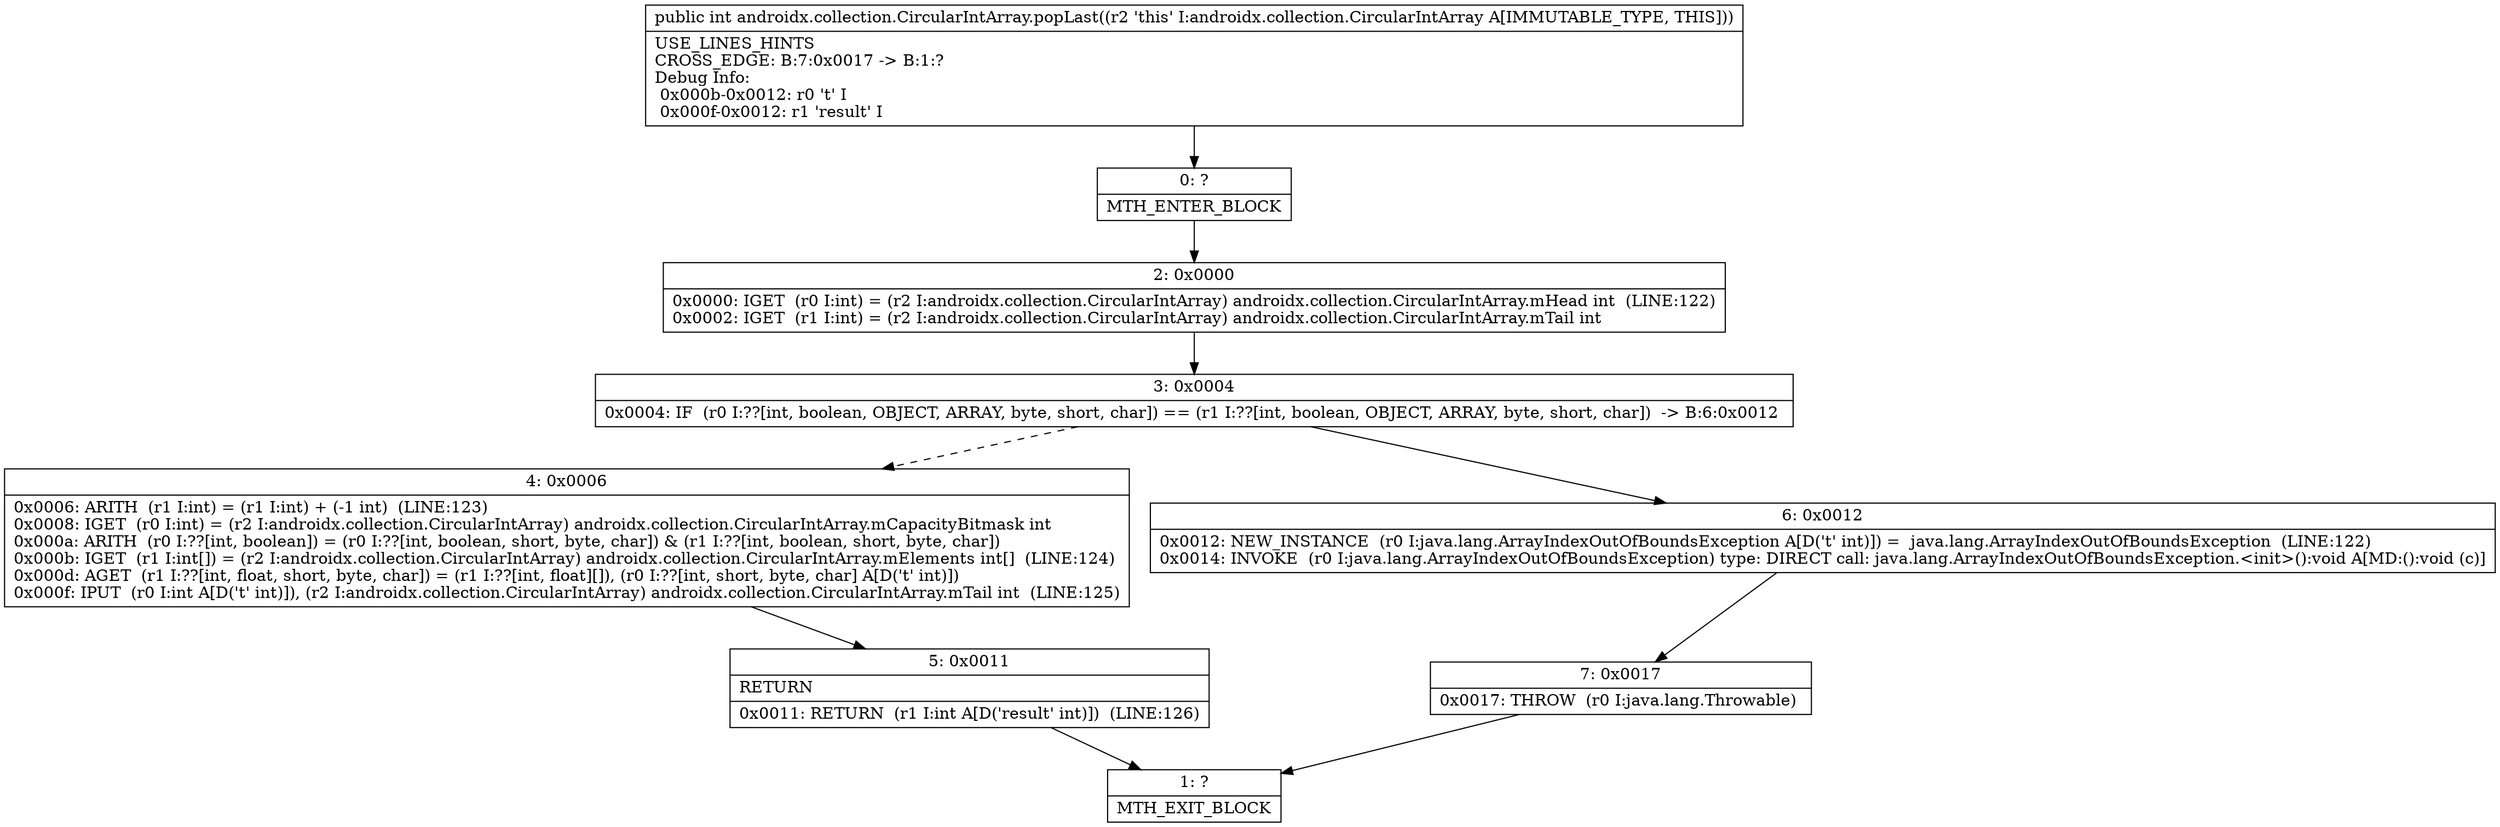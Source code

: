 digraph "CFG forandroidx.collection.CircularIntArray.popLast()I" {
Node_0 [shape=record,label="{0\:\ ?|MTH_ENTER_BLOCK\l}"];
Node_2 [shape=record,label="{2\:\ 0x0000|0x0000: IGET  (r0 I:int) = (r2 I:androidx.collection.CircularIntArray) androidx.collection.CircularIntArray.mHead int  (LINE:122)\l0x0002: IGET  (r1 I:int) = (r2 I:androidx.collection.CircularIntArray) androidx.collection.CircularIntArray.mTail int \l}"];
Node_3 [shape=record,label="{3\:\ 0x0004|0x0004: IF  (r0 I:??[int, boolean, OBJECT, ARRAY, byte, short, char]) == (r1 I:??[int, boolean, OBJECT, ARRAY, byte, short, char])  \-\> B:6:0x0012 \l}"];
Node_4 [shape=record,label="{4\:\ 0x0006|0x0006: ARITH  (r1 I:int) = (r1 I:int) + (\-1 int)  (LINE:123)\l0x0008: IGET  (r0 I:int) = (r2 I:androidx.collection.CircularIntArray) androidx.collection.CircularIntArray.mCapacityBitmask int \l0x000a: ARITH  (r0 I:??[int, boolean]) = (r0 I:??[int, boolean, short, byte, char]) & (r1 I:??[int, boolean, short, byte, char]) \l0x000b: IGET  (r1 I:int[]) = (r2 I:androidx.collection.CircularIntArray) androidx.collection.CircularIntArray.mElements int[]  (LINE:124)\l0x000d: AGET  (r1 I:??[int, float, short, byte, char]) = (r1 I:??[int, float][]), (r0 I:??[int, short, byte, char] A[D('t' int)]) \l0x000f: IPUT  (r0 I:int A[D('t' int)]), (r2 I:androidx.collection.CircularIntArray) androidx.collection.CircularIntArray.mTail int  (LINE:125)\l}"];
Node_5 [shape=record,label="{5\:\ 0x0011|RETURN\l|0x0011: RETURN  (r1 I:int A[D('result' int)])  (LINE:126)\l}"];
Node_1 [shape=record,label="{1\:\ ?|MTH_EXIT_BLOCK\l}"];
Node_6 [shape=record,label="{6\:\ 0x0012|0x0012: NEW_INSTANCE  (r0 I:java.lang.ArrayIndexOutOfBoundsException A[D('t' int)]) =  java.lang.ArrayIndexOutOfBoundsException  (LINE:122)\l0x0014: INVOKE  (r0 I:java.lang.ArrayIndexOutOfBoundsException) type: DIRECT call: java.lang.ArrayIndexOutOfBoundsException.\<init\>():void A[MD:():void (c)]\l}"];
Node_7 [shape=record,label="{7\:\ 0x0017|0x0017: THROW  (r0 I:java.lang.Throwable) \l}"];
MethodNode[shape=record,label="{public int androidx.collection.CircularIntArray.popLast((r2 'this' I:androidx.collection.CircularIntArray A[IMMUTABLE_TYPE, THIS]))  | USE_LINES_HINTS\lCROSS_EDGE: B:7:0x0017 \-\> B:1:?\lDebug Info:\l  0x000b\-0x0012: r0 't' I\l  0x000f\-0x0012: r1 'result' I\l}"];
MethodNode -> Node_0;Node_0 -> Node_2;
Node_2 -> Node_3;
Node_3 -> Node_4[style=dashed];
Node_3 -> Node_6;
Node_4 -> Node_5;
Node_5 -> Node_1;
Node_6 -> Node_7;
Node_7 -> Node_1;
}

